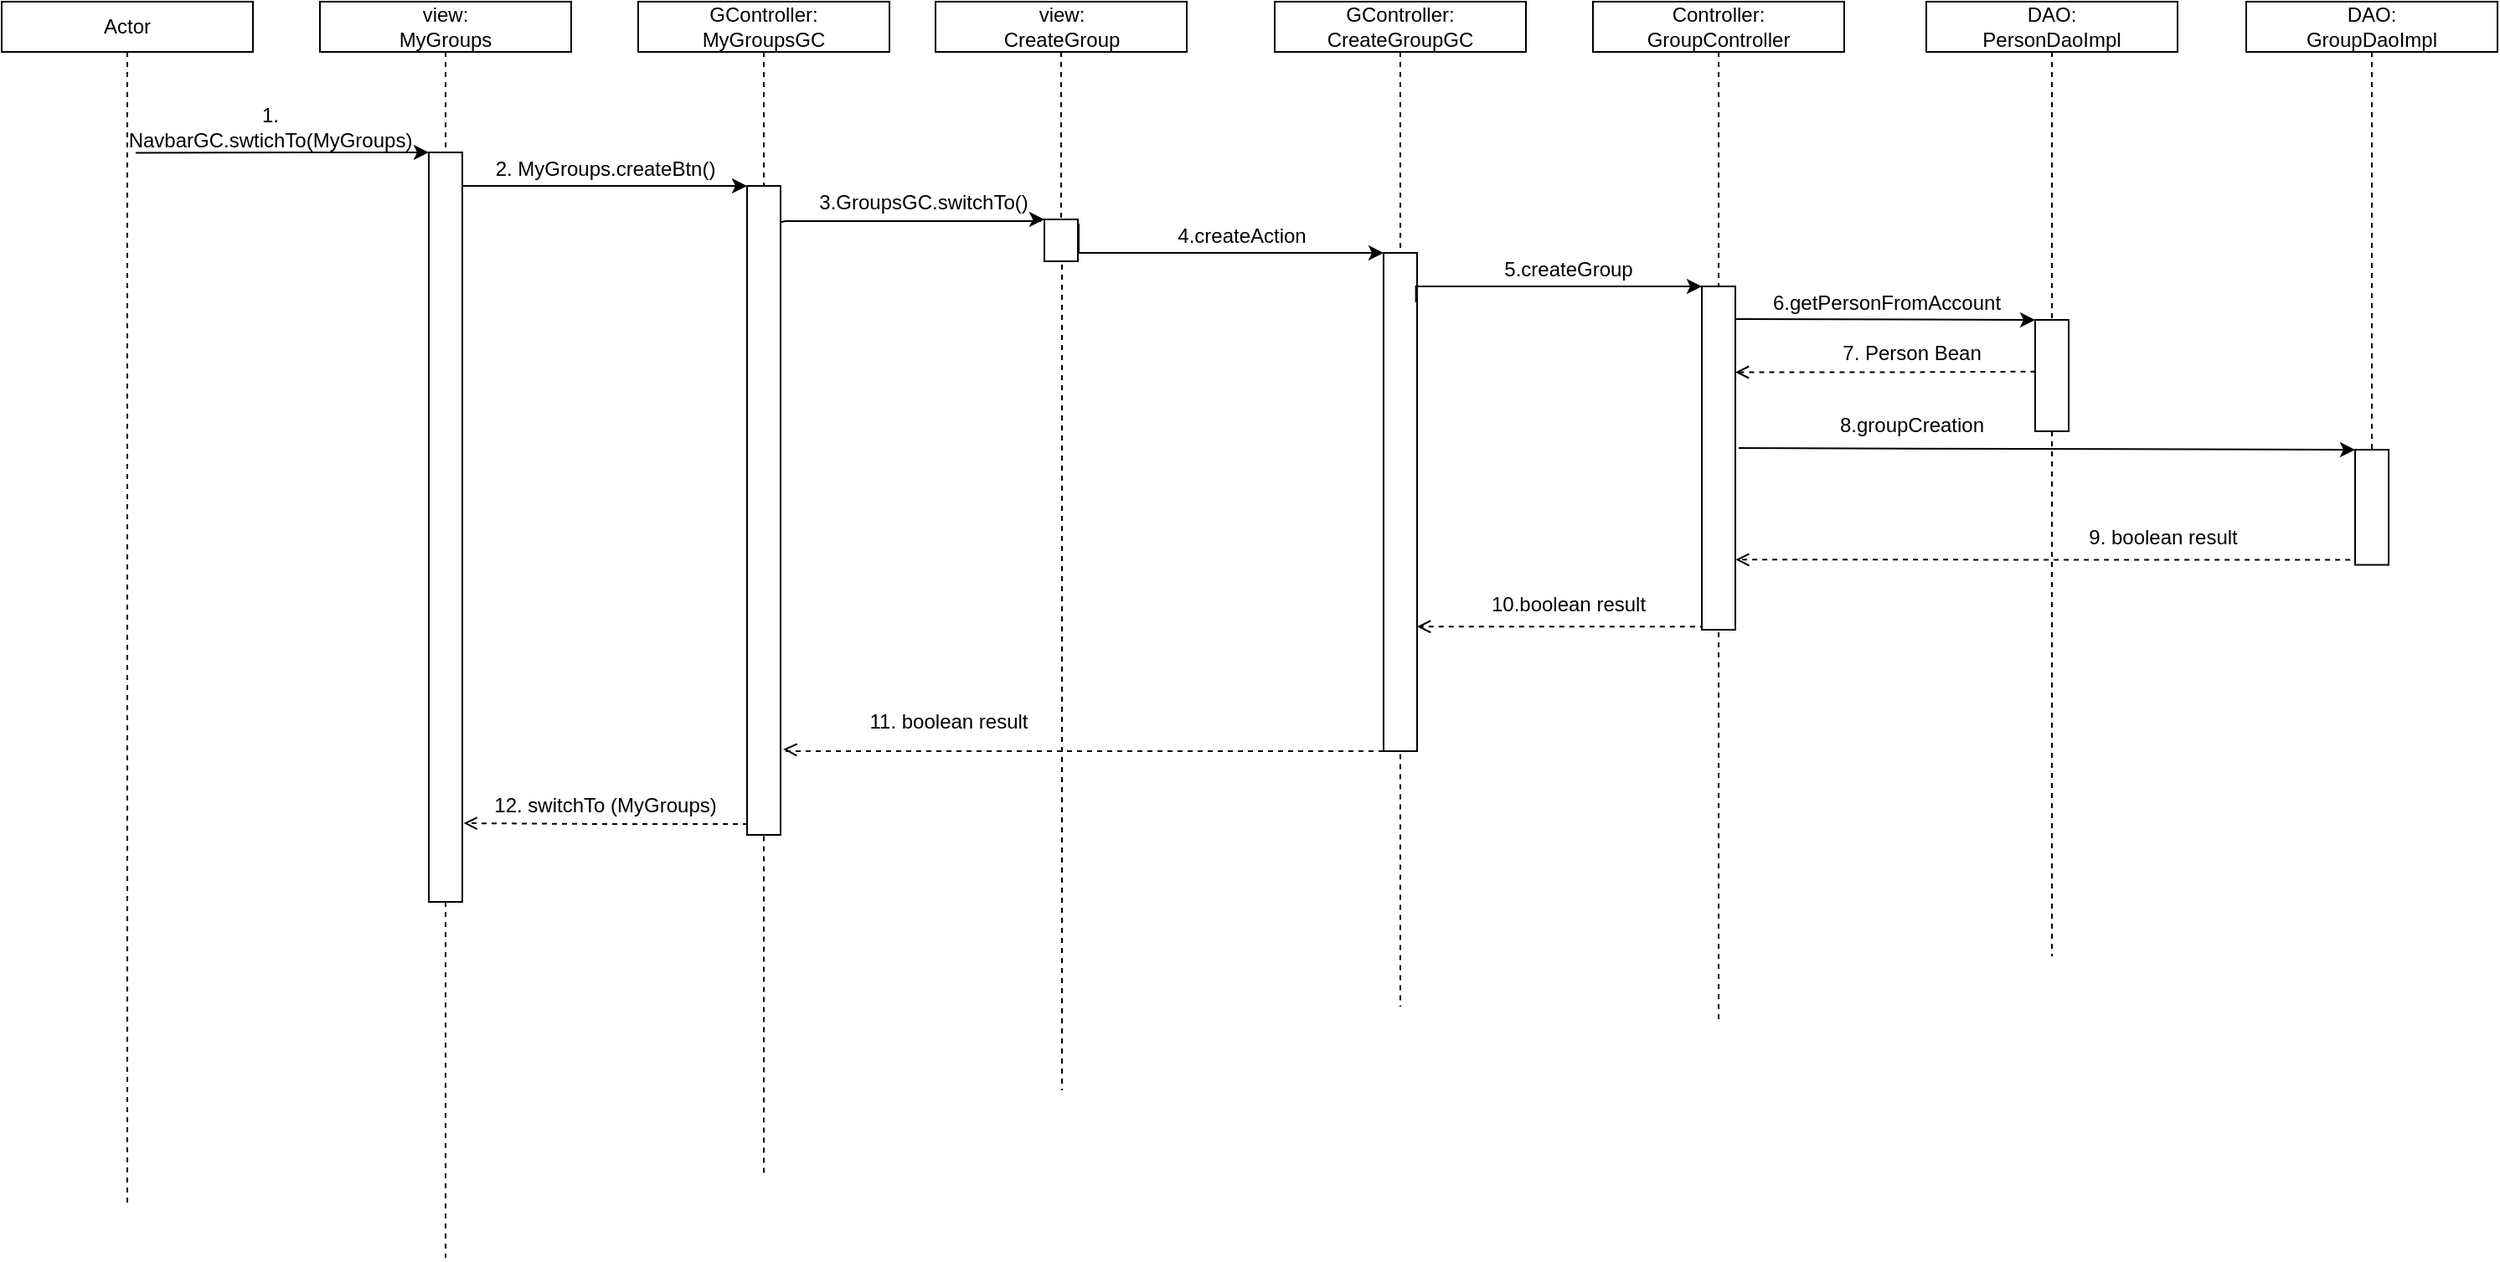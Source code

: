 <mxfile version="14.3.0" type="github">
  <diagram id="_Do_UXyJbupYQ12IYGH0" name="Page-1">
    <mxGraphModel dx="1698" dy="942" grid="1" gridSize="10" guides="1" tooltips="1" connect="1" arrows="1" fold="1" page="1" pageScale="1" pageWidth="1169" pageHeight="827" math="0" shadow="0">
      <root>
        <mxCell id="0" />
        <mxCell id="1" parent="0" />
        <mxCell id="6UAyy9SeAwGmSTZhob72-1" value="Actor" style="rounded=0;whiteSpace=wrap;html=1;" vertex="1" parent="1">
          <mxGeometry x="20" y="30" width="150" height="30" as="geometry" />
        </mxCell>
        <mxCell id="6UAyy9SeAwGmSTZhob72-10" style="edgeStyle=orthogonalEdgeStyle;rounded=0;orthogonalLoop=1;jettySize=auto;html=1;exitX=0;exitY=0.5;exitDx=0;exitDy=0;dashed=1;endArrow=none;endFill=0;" edge="1" parent="1" source="6UAyy9SeAwGmSTZhob72-17">
          <mxGeometry relative="1" as="geometry">
            <mxPoint x="285" y="780" as="targetPoint" />
            <Array as="points" />
          </mxGeometry>
        </mxCell>
        <mxCell id="6UAyy9SeAwGmSTZhob72-3" value="view:&lt;br&gt;MyGroups" style="rounded=0;whiteSpace=wrap;html=1;" vertex="1" parent="1">
          <mxGeometry x="210" y="30" width="150" height="30" as="geometry" />
        </mxCell>
        <mxCell id="6UAyy9SeAwGmSTZhob72-11" style="edgeStyle=orthogonalEdgeStyle;rounded=0;orthogonalLoop=1;jettySize=auto;html=1;exitX=0.5;exitY=1;exitDx=0;exitDy=0;dashed=1;endArrow=none;endFill=0;" edge="1" parent="1" source="6UAyy9SeAwGmSTZhob72-24">
          <mxGeometry relative="1" as="geometry">
            <mxPoint x="475" y="730" as="targetPoint" />
            <Array as="points">
              <mxPoint x="475" y="232" />
            </Array>
          </mxGeometry>
        </mxCell>
        <mxCell id="6UAyy9SeAwGmSTZhob72-4" value="GController:&lt;br&gt;MyGroupsGC" style="rounded=0;whiteSpace=wrap;html=1;" vertex="1" parent="1">
          <mxGeometry x="400" y="30" width="150" height="30" as="geometry" />
        </mxCell>
        <mxCell id="6UAyy9SeAwGmSTZhob72-12" style="edgeStyle=orthogonalEdgeStyle;rounded=0;orthogonalLoop=1;jettySize=auto;html=1;exitX=0.5;exitY=1;exitDx=0;exitDy=0;dashed=1;endArrow=none;endFill=0;" edge="1" parent="1" source="6UAyy9SeAwGmSTZhob72-38">
          <mxGeometry relative="1" as="geometry">
            <mxPoint x="1045" y="640" as="targetPoint" />
            <Array as="points">
              <mxPoint x="1045" y="303" />
            </Array>
          </mxGeometry>
        </mxCell>
        <mxCell id="6UAyy9SeAwGmSTZhob72-5" value="Controller:&lt;br&gt;GroupController" style="rounded=0;whiteSpace=wrap;html=1;" vertex="1" parent="1">
          <mxGeometry x="970" y="30" width="150" height="30" as="geometry" />
        </mxCell>
        <mxCell id="6UAyy9SeAwGmSTZhob72-6" value="DAO:&lt;br&gt;GroupDaoImpl&lt;span style=&quot;color: rgba(0 , 0 , 0 , 0) ; font-family: monospace ; font-size: 0px&quot;&gt;%3CmxGraphModel%3E%3Croot%3E%3CmxCell%20id%3D%220%22%2F%3E%3CmxCell%20id%3D%221%22%20parent%3D%220%22%2F%3E%3CmxCell%20id%3D%222%22%20value%3D%22Controller%3A%26lt%3Bbr%26gt%3BGroupController%22%20style%3D%22rounded%3D0%3BwhiteSpace%3Dwrap%3Bhtml%3D1%3B%22%20vertex%3D%221%22%20parent%3D%221%22%3E%3CmxGeometry%20x%3D%22585%22%20y%3D%2230%22%20width%3D%22150%22%20height%3D%2230%22%20as%3D%22geometry%22%2F%3E%3C%2FmxCell%3E%3C%2Froot%3E%3C%2FmxGraphModel%3E&lt;/span&gt;" style="rounded=0;whiteSpace=wrap;html=1;" vertex="1" parent="1">
          <mxGeometry x="1360" y="30" width="150" height="30" as="geometry" />
        </mxCell>
        <mxCell id="6UAyy9SeAwGmSTZhob72-7" value="DAO: &lt;br&gt;PersonDaoImpl" style="rounded=0;whiteSpace=wrap;html=1;" vertex="1" parent="1">
          <mxGeometry x="1169" y="30" width="150" height="30" as="geometry" />
        </mxCell>
        <mxCell id="6UAyy9SeAwGmSTZhob72-16" style="edgeStyle=orthogonalEdgeStyle;rounded=0;orthogonalLoop=1;jettySize=auto;html=1;exitX=0.5;exitY=1;exitDx=0;exitDy=0;dashed=1;endArrow=none;endFill=0;" edge="1" parent="1" source="6UAyy9SeAwGmSTZhob72-1">
          <mxGeometry relative="1" as="geometry">
            <mxPoint x="95" y="750" as="targetPoint" />
            <mxPoint x="95" y="60" as="sourcePoint" />
          </mxGeometry>
        </mxCell>
        <mxCell id="6UAyy9SeAwGmSTZhob72-19" style="edgeStyle=orthogonalEdgeStyle;rounded=0;orthogonalLoop=1;jettySize=auto;html=1;exitX=1;exitY=0;exitDx=0;exitDy=0;endArrow=none;endFill=0;startArrow=classic;startFill=1;" edge="1" parent="1" source="6UAyy9SeAwGmSTZhob72-17">
          <mxGeometry relative="1" as="geometry">
            <mxPoint x="100" y="120.207" as="targetPoint" />
            <Array as="points">
              <mxPoint x="200" y="120" />
              <mxPoint x="200" y="120" />
            </Array>
          </mxGeometry>
        </mxCell>
        <mxCell id="6UAyy9SeAwGmSTZhob72-21" style="edgeStyle=orthogonalEdgeStyle;rounded=0;orthogonalLoop=1;jettySize=auto;html=1;exitX=0.75;exitY=1;exitDx=0;exitDy=0;startArrow=none;startFill=0;endArrow=classic;endFill=1;entryX=1;entryY=0;entryDx=0;entryDy=0;" edge="1" parent="1" source="6UAyy9SeAwGmSTZhob72-17" target="6UAyy9SeAwGmSTZhob72-24">
          <mxGeometry relative="1" as="geometry">
            <mxPoint x="460" y="140" as="targetPoint" />
            <Array as="points">
              <mxPoint x="295" y="140" />
            </Array>
          </mxGeometry>
        </mxCell>
        <mxCell id="6UAyy9SeAwGmSTZhob72-17" value="" style="rounded=0;whiteSpace=wrap;html=1;rotation=-90;" vertex="1" parent="1">
          <mxGeometry x="61.25" y="333.75" width="447.5" height="20" as="geometry" />
        </mxCell>
        <mxCell id="6UAyy9SeAwGmSTZhob72-18" style="edgeStyle=orthogonalEdgeStyle;rounded=0;orthogonalLoop=1;jettySize=auto;html=1;exitX=0.5;exitY=1;exitDx=0;exitDy=0;dashed=1;endArrow=none;endFill=0;" edge="1" parent="1" source="6UAyy9SeAwGmSTZhob72-3" target="6UAyy9SeAwGmSTZhob72-17">
          <mxGeometry relative="1" as="geometry">
            <mxPoint x="285" y="1070" as="targetPoint" />
            <mxPoint x="285" y="60.0" as="sourcePoint" />
          </mxGeometry>
        </mxCell>
        <mxCell id="6UAyy9SeAwGmSTZhob72-20" value="1. &lt;br&gt;NavbarGC.swtichTo(MyGroups)" style="text;html=1;align=center;verticalAlign=middle;resizable=0;points=[];autosize=1;" vertex="1" parent="1">
          <mxGeometry x="90" y="90" width="180" height="30" as="geometry" />
        </mxCell>
        <mxCell id="6UAyy9SeAwGmSTZhob72-22" value="2. MyGroups.createBtn()" style="text;html=1;align=center;verticalAlign=middle;resizable=0;points=[];autosize=1;" vertex="1" parent="1">
          <mxGeometry x="305" y="120" width="150" height="20" as="geometry" />
        </mxCell>
        <mxCell id="6UAyy9SeAwGmSTZhob72-65" style="edgeStyle=orthogonalEdgeStyle;rounded=0;orthogonalLoop=1;jettySize=auto;html=1;exitX=0;exitY=0;exitDx=0;exitDy=0;entryX=0.105;entryY=1.041;entryDx=0;entryDy=0;entryPerimeter=0;dashed=1;startArrow=none;startFill=0;endArrow=open;endFill=0;" edge="1" parent="1" source="6UAyy9SeAwGmSTZhob72-24" target="6UAyy9SeAwGmSTZhob72-17">
          <mxGeometry relative="1" as="geometry">
            <Array as="points">
              <mxPoint x="465" y="521" />
              <mxPoint x="380" y="521" />
            </Array>
          </mxGeometry>
        </mxCell>
        <mxCell id="6UAyy9SeAwGmSTZhob72-24" value="" style="rounded=0;whiteSpace=wrap;html=1;rotation=-90;" vertex="1" parent="1">
          <mxGeometry x="281.25" y="323.75" width="387.5" height="20" as="geometry" />
        </mxCell>
        <mxCell id="6UAyy9SeAwGmSTZhob72-25" style="edgeStyle=orthogonalEdgeStyle;rounded=0;orthogonalLoop=1;jettySize=auto;html=1;exitX=0.5;exitY=1;exitDx=0;exitDy=0;dashed=1;endArrow=none;endFill=0;" edge="1" parent="1" source="6UAyy9SeAwGmSTZhob72-4" target="6UAyy9SeAwGmSTZhob72-24">
          <mxGeometry relative="1" as="geometry">
            <mxPoint x="475" y="1070" as="targetPoint" />
            <mxPoint x="475" y="60" as="sourcePoint" />
          </mxGeometry>
        </mxCell>
        <mxCell id="6UAyy9SeAwGmSTZhob72-28" style="edgeStyle=orthogonalEdgeStyle;rounded=0;orthogonalLoop=1;jettySize=auto;html=1;exitX=0.5;exitY=1;exitDx=0;exitDy=0;startArrow=none;startFill=0;endArrow=none;endFill=0;dashed=1;" edge="1" parent="1" source="6UAyy9SeAwGmSTZhob72-30">
          <mxGeometry relative="1" as="geometry">
            <mxPoint x="653" y="680" as="targetPoint" />
            <Array as="points">
              <mxPoint x="653" y="173" />
            </Array>
          </mxGeometry>
        </mxCell>
        <mxCell id="6UAyy9SeAwGmSTZhob72-26" value="view:&lt;br&gt;CreateGroup" style="rounded=0;whiteSpace=wrap;html=1;" vertex="1" parent="1">
          <mxGeometry x="577.5" y="30" width="150" height="30" as="geometry" />
        </mxCell>
        <mxCell id="6UAyy9SeAwGmSTZhob72-29" style="edgeStyle=orthogonalEdgeStyle;rounded=0;orthogonalLoop=1;jettySize=auto;html=1;exitX=0.5;exitY=1;exitDx=0;exitDy=0;dashed=1;startArrow=none;startFill=0;endArrow=none;endFill=0;" edge="1" parent="1" source="6UAyy9SeAwGmSTZhob72-34">
          <mxGeometry relative="1" as="geometry">
            <mxPoint x="855" y="630" as="targetPoint" />
            <Array as="points">
              <mxPoint x="855" y="283" />
            </Array>
          </mxGeometry>
        </mxCell>
        <mxCell id="6UAyy9SeAwGmSTZhob72-27" value="GController:&lt;br&gt;CreateGroupGC" style="rounded=0;whiteSpace=wrap;html=1;" vertex="1" parent="1">
          <mxGeometry x="780" y="30" width="150" height="30" as="geometry" />
        </mxCell>
        <mxCell id="6UAyy9SeAwGmSTZhob72-32" style="edgeStyle=orthogonalEdgeStyle;rounded=0;orthogonalLoop=1;jettySize=auto;html=1;exitX=1;exitY=0;exitDx=0;exitDy=0;entryX=0.944;entryY=0.976;entryDx=0;entryDy=0;entryPerimeter=0;startArrow=classic;startFill=1;endArrow=none;endFill=0;" edge="1" parent="1" source="6UAyy9SeAwGmSTZhob72-30" target="6UAyy9SeAwGmSTZhob72-24">
          <mxGeometry relative="1" as="geometry">
            <Array as="points">
              <mxPoint x="640" y="160" />
              <mxPoint x="640" y="161" />
              <mxPoint x="488" y="161" />
            </Array>
          </mxGeometry>
        </mxCell>
        <mxCell id="6UAyy9SeAwGmSTZhob72-30" value="" style="rounded=0;whiteSpace=wrap;html=1;rotation=-90;" vertex="1" parent="1">
          <mxGeometry x="640" y="162.5" width="25" height="20" as="geometry" />
        </mxCell>
        <mxCell id="6UAyy9SeAwGmSTZhob72-31" style="edgeStyle=orthogonalEdgeStyle;rounded=0;orthogonalLoop=1;jettySize=auto;html=1;exitX=0.5;exitY=1;exitDx=0;exitDy=0;startArrow=none;startFill=0;endArrow=none;endFill=0;dashed=1;" edge="1" parent="1" source="6UAyy9SeAwGmSTZhob72-26" target="6UAyy9SeAwGmSTZhob72-30">
          <mxGeometry relative="1" as="geometry">
            <mxPoint x="652.667" y="1130" as="targetPoint" />
            <mxPoint x="652.5" y="60" as="sourcePoint" />
          </mxGeometry>
        </mxCell>
        <mxCell id="6UAyy9SeAwGmSTZhob72-33" value="3.GroupsGC.switchTo()" style="text;html=1;align=center;verticalAlign=middle;resizable=0;points=[];autosize=1;" vertex="1" parent="1">
          <mxGeometry x="500" y="140" width="140" height="20" as="geometry" />
        </mxCell>
        <mxCell id="6UAyy9SeAwGmSTZhob72-36" style="edgeStyle=orthogonalEdgeStyle;rounded=0;orthogonalLoop=1;jettySize=auto;html=1;exitX=1;exitY=0;exitDx=0;exitDy=0;startArrow=classic;startFill=1;endArrow=none;endFill=0;entryX=0.902;entryY=1.025;entryDx=0;entryDy=0;entryPerimeter=0;" edge="1" parent="1" source="6UAyy9SeAwGmSTZhob72-34" target="6UAyy9SeAwGmSTZhob72-30">
          <mxGeometry relative="1" as="geometry">
            <mxPoint x="663" y="190" as="targetPoint" />
            <Array as="points">
              <mxPoint x="680" y="180" />
              <mxPoint x="680" y="180" />
            </Array>
          </mxGeometry>
        </mxCell>
        <mxCell id="6UAyy9SeAwGmSTZhob72-63" style="edgeStyle=orthogonalEdgeStyle;rounded=0;orthogonalLoop=1;jettySize=auto;html=1;exitX=0;exitY=0;exitDx=0;exitDy=0;entryX=0.132;entryY=1.082;entryDx=0;entryDy=0;entryPerimeter=0;dashed=1;startArrow=none;startFill=0;endArrow=open;endFill=0;" edge="1" parent="1" source="6UAyy9SeAwGmSTZhob72-34" target="6UAyy9SeAwGmSTZhob72-24">
          <mxGeometry relative="1" as="geometry">
            <Array as="points">
              <mxPoint x="488" y="478" />
              <mxPoint x="488" y="476" />
            </Array>
          </mxGeometry>
        </mxCell>
        <mxCell id="6UAyy9SeAwGmSTZhob72-34" value="" style="rounded=0;whiteSpace=wrap;html=1;rotation=-90;" vertex="1" parent="1">
          <mxGeometry x="706.25" y="318.75" width="297.5" height="20" as="geometry" />
        </mxCell>
        <mxCell id="6UAyy9SeAwGmSTZhob72-35" style="edgeStyle=orthogonalEdgeStyle;rounded=0;orthogonalLoop=1;jettySize=auto;html=1;exitX=0.5;exitY=1;exitDx=0;exitDy=0;dashed=1;startArrow=none;startFill=0;endArrow=none;endFill=0;" edge="1" parent="1" source="6UAyy9SeAwGmSTZhob72-27" target="6UAyy9SeAwGmSTZhob72-34">
          <mxGeometry relative="1" as="geometry">
            <mxPoint x="855.167" y="1120" as="targetPoint" />
            <mxPoint x="855" y="60" as="sourcePoint" />
          </mxGeometry>
        </mxCell>
        <mxCell id="6UAyy9SeAwGmSTZhob72-37" value="4.createAction" style="text;html=1;align=center;verticalAlign=middle;resizable=0;points=[];autosize=1;" vertex="1" parent="1">
          <mxGeometry x="715" y="160" width="90" height="20" as="geometry" />
        </mxCell>
        <mxCell id="6UAyy9SeAwGmSTZhob72-40" style="edgeStyle=orthogonalEdgeStyle;rounded=0;orthogonalLoop=1;jettySize=auto;html=1;exitX=1;exitY=0;exitDx=0;exitDy=0;entryX=0.901;entryY=0.967;entryDx=0;entryDy=0;entryPerimeter=0;startArrow=classic;startFill=1;endArrow=none;endFill=0;" edge="1" parent="1" source="6UAyy9SeAwGmSTZhob72-38" target="6UAyy9SeAwGmSTZhob72-34">
          <mxGeometry relative="1" as="geometry">
            <Array as="points">
              <mxPoint x="970" y="200" />
              <mxPoint x="970" y="200" />
            </Array>
          </mxGeometry>
        </mxCell>
        <mxCell id="6UAyy9SeAwGmSTZhob72-54" style="edgeStyle=orthogonalEdgeStyle;rounded=0;orthogonalLoop=1;jettySize=auto;html=1;exitX=0.75;exitY=1;exitDx=0;exitDy=0;entryX=0.536;entryY=0.03;entryDx=0;entryDy=0;entryPerimeter=0;startArrow=open;startFill=0;endArrow=none;endFill=0;dashed=1;" edge="1" parent="1" source="6UAyy9SeAwGmSTZhob72-38" target="6UAyy9SeAwGmSTZhob72-47">
          <mxGeometry relative="1" as="geometry" />
        </mxCell>
        <mxCell id="6UAyy9SeAwGmSTZhob72-61" style="edgeStyle=orthogonalEdgeStyle;rounded=0;orthogonalLoop=1;jettySize=auto;html=1;exitX=0;exitY=0;exitDx=0;exitDy=0;entryX=0.25;entryY=1;entryDx=0;entryDy=0;dashed=1;startArrow=none;startFill=0;endArrow=open;endFill=0;" edge="1" parent="1" source="6UAyy9SeAwGmSTZhob72-38" target="6UAyy9SeAwGmSTZhob72-34">
          <mxGeometry relative="1" as="geometry">
            <Array as="points">
              <mxPoint x="1035" y="403" />
            </Array>
          </mxGeometry>
        </mxCell>
        <mxCell id="6UAyy9SeAwGmSTZhob72-38" value="" style="rounded=0;whiteSpace=wrap;html=1;rotation=-90;" vertex="1" parent="1">
          <mxGeometry x="942.5" y="292.5" width="205" height="20" as="geometry" />
        </mxCell>
        <mxCell id="6UAyy9SeAwGmSTZhob72-39" style="edgeStyle=orthogonalEdgeStyle;rounded=0;orthogonalLoop=1;jettySize=auto;html=1;exitX=0.5;exitY=1;exitDx=0;exitDy=0;dashed=1;endArrow=none;endFill=0;" edge="1" parent="1" source="6UAyy9SeAwGmSTZhob72-5" target="6UAyy9SeAwGmSTZhob72-38">
          <mxGeometry relative="1" as="geometry">
            <mxPoint x="1045.0" y="1120" as="targetPoint" />
            <mxPoint x="1045.0" y="60" as="sourcePoint" />
          </mxGeometry>
        </mxCell>
        <mxCell id="6UAyy9SeAwGmSTZhob72-41" value="5.createGroup" style="text;html=1;align=center;verticalAlign=middle;resizable=0;points=[];autosize=1;" vertex="1" parent="1">
          <mxGeometry x="910" y="180" width="90" height="20" as="geometry" />
        </mxCell>
        <mxCell id="6UAyy9SeAwGmSTZhob72-57" style="edgeStyle=orthogonalEdgeStyle;rounded=0;orthogonalLoop=1;jettySize=auto;html=1;exitX=1;exitY=0;exitDx=0;exitDy=0;entryX=0.529;entryY=1.097;entryDx=0;entryDy=0;entryPerimeter=0;startArrow=classic;startFill=1;endArrow=none;endFill=0;" edge="1" parent="1" source="6UAyy9SeAwGmSTZhob72-42" target="6UAyy9SeAwGmSTZhob72-38">
          <mxGeometry relative="1" as="geometry">
            <Array as="points">
              <mxPoint x="1425" y="297" />
              <mxPoint x="1240" y="297" />
            </Array>
          </mxGeometry>
        </mxCell>
        <mxCell id="6UAyy9SeAwGmSTZhob72-59" style="edgeStyle=orthogonalEdgeStyle;rounded=0;orthogonalLoop=1;jettySize=auto;html=1;exitX=0;exitY=0;exitDx=0;exitDy=0;entryX=0.204;entryY=1.008;entryDx=0;entryDy=0;entryPerimeter=0;dashed=1;startArrow=none;startFill=0;endArrow=open;endFill=0;" edge="1" parent="1" source="6UAyy9SeAwGmSTZhob72-42" target="6UAyy9SeAwGmSTZhob72-38">
          <mxGeometry relative="1" as="geometry">
            <Array as="points">
              <mxPoint x="1425" y="363" />
            </Array>
          </mxGeometry>
        </mxCell>
        <mxCell id="6UAyy9SeAwGmSTZhob72-42" value="" style="rounded=0;whiteSpace=wrap;html=1;rotation=-90;" vertex="1" parent="1">
          <mxGeometry x="1400.63" y="321.88" width="68.75" height="20" as="geometry" />
        </mxCell>
        <mxCell id="6UAyy9SeAwGmSTZhob72-43" style="edgeStyle=orthogonalEdgeStyle;rounded=0;orthogonalLoop=1;jettySize=auto;html=1;exitX=0.5;exitY=1;exitDx=0;exitDy=0;dashed=1;endArrow=none;endFill=0;" edge="1" parent="1" source="6UAyy9SeAwGmSTZhob72-6" target="6UAyy9SeAwGmSTZhob72-42">
          <mxGeometry relative="1" as="geometry">
            <mxPoint x="1532.5" y="1075" as="targetPoint" />
            <mxPoint x="1532.5" y="85" as="sourcePoint" />
          </mxGeometry>
        </mxCell>
        <mxCell id="6UAyy9SeAwGmSTZhob72-67" style="edgeStyle=orthogonalEdgeStyle;rounded=0;orthogonalLoop=1;jettySize=auto;html=1;exitX=0;exitY=0.5;exitDx=0;exitDy=0;dashed=1;startArrow=none;startFill=0;endArrow=none;endFill=0;" edge="1" parent="1" source="6UAyy9SeAwGmSTZhob72-47">
          <mxGeometry relative="1" as="geometry">
            <mxPoint x="1244" y="600" as="targetPoint" />
          </mxGeometry>
        </mxCell>
        <mxCell id="6UAyy9SeAwGmSTZhob72-47" value="" style="rounded=0;whiteSpace=wrap;html=1;rotation=-90;" vertex="1" parent="1">
          <mxGeometry x="1210.75" y="243.25" width="66.5" height="20" as="geometry" />
        </mxCell>
        <mxCell id="6UAyy9SeAwGmSTZhob72-48" style="edgeStyle=orthogonalEdgeStyle;rounded=0;orthogonalLoop=1;jettySize=auto;html=1;exitX=0.5;exitY=1;exitDx=0;exitDy=0;dashed=1;endArrow=none;endFill=0;" edge="1" parent="1" source="6UAyy9SeAwGmSTZhob72-7" target="6UAyy9SeAwGmSTZhob72-47">
          <mxGeometry relative="1" as="geometry">
            <mxPoint x="1415" y="1000" as="targetPoint" />
            <mxPoint x="1244" y="60" as="sourcePoint" />
            <Array as="points" />
          </mxGeometry>
        </mxCell>
        <mxCell id="6UAyy9SeAwGmSTZhob72-50" value="6.getPersonFromAccount" style="text;html=1;align=center;verticalAlign=middle;resizable=0;points=[];autosize=1;" vertex="1" parent="1">
          <mxGeometry x="1070" y="200" width="150" height="20" as="geometry" />
        </mxCell>
        <mxCell id="6UAyy9SeAwGmSTZhob72-51" style="edgeStyle=orthogonalEdgeStyle;rounded=0;orthogonalLoop=1;jettySize=auto;html=1;exitX=1;exitY=0;exitDx=0;exitDy=0;startArrow=classic;startFill=1;endArrow=none;endFill=0;entryX=0.905;entryY=1.013;entryDx=0;entryDy=0;entryPerimeter=0;" edge="1" parent="1" source="6UAyy9SeAwGmSTZhob72-47" target="6UAyy9SeAwGmSTZhob72-38">
          <mxGeometry relative="1" as="geometry">
            <mxPoint x="1234" y="220" as="sourcePoint" />
            <mxPoint x="1055.26" y="219.475" as="targetPoint" />
            <Array as="points">
              <mxPoint x="1055" y="219" />
            </Array>
          </mxGeometry>
        </mxCell>
        <mxCell id="6UAyy9SeAwGmSTZhob72-53" value="7. Person Bean" style="text;html=1;align=center;verticalAlign=middle;resizable=0;points=[];autosize=1;" vertex="1" parent="1">
          <mxGeometry x="1110" y="230" width="100" height="20" as="geometry" />
        </mxCell>
        <mxCell id="6UAyy9SeAwGmSTZhob72-58" value="8.groupCreation" style="text;html=1;align=center;verticalAlign=middle;resizable=0;points=[];autosize=1;" vertex="1" parent="1">
          <mxGeometry x="1110" y="272.5" width="100" height="20" as="geometry" />
        </mxCell>
        <mxCell id="6UAyy9SeAwGmSTZhob72-60" value="9. boolean result" style="text;html=1;align=center;verticalAlign=middle;resizable=0;points=[];autosize=1;" vertex="1" parent="1">
          <mxGeometry x="1260" y="340" width="100" height="20" as="geometry" />
        </mxCell>
        <mxCell id="6UAyy9SeAwGmSTZhob72-62" value="10.boolean result" style="text;html=1;align=center;verticalAlign=middle;resizable=0;points=[];autosize=1;" vertex="1" parent="1">
          <mxGeometry x="900" y="380" width="110" height="20" as="geometry" />
        </mxCell>
        <mxCell id="6UAyy9SeAwGmSTZhob72-64" value="11. boolean result" style="text;html=1;align=center;verticalAlign=middle;resizable=0;points=[];autosize=1;" vertex="1" parent="1">
          <mxGeometry x="530" y="450" width="110" height="20" as="geometry" />
        </mxCell>
        <mxCell id="6UAyy9SeAwGmSTZhob72-66" value="12. switchTo (MyGroups)" style="text;html=1;align=center;verticalAlign=middle;resizable=0;points=[];autosize=1;" vertex="1" parent="1">
          <mxGeometry x="305" y="500" width="150" height="20" as="geometry" />
        </mxCell>
      </root>
    </mxGraphModel>
  </diagram>
</mxfile>
